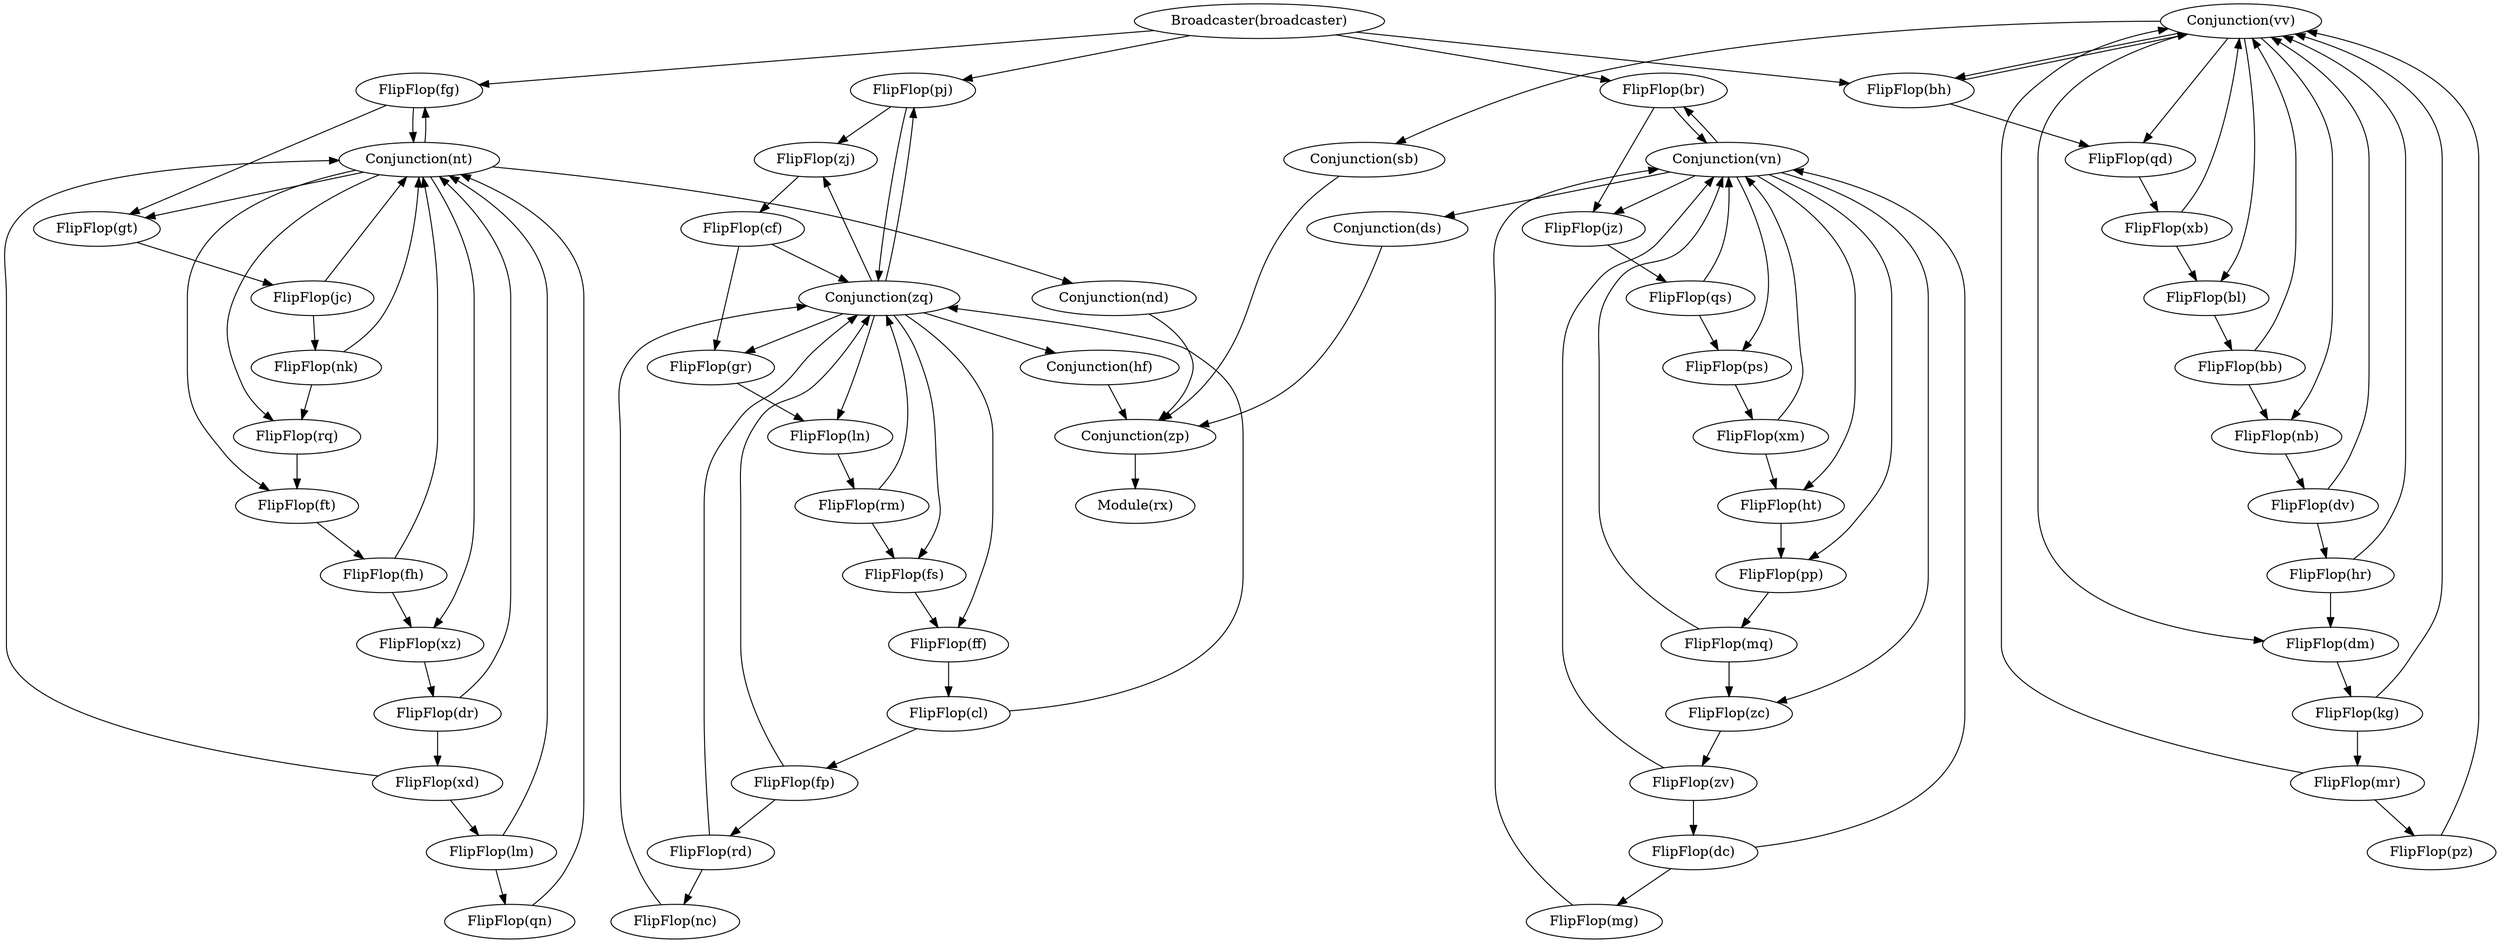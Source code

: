 strict digraph  {
"FlipFlop(fg)";
"Conjunction(nt)";
"FlipFlop(gt)";
"Conjunction(zp)";
"Module(rx)";
"FlipFlop(fh)";
"FlipFlop(xz)";
"FlipFlop(pj)";
"FlipFlop(zj)";
"Conjunction(zq)";
"FlipFlop(jc)";
"FlipFlop(nk)";
"FlipFlop(mr)";
"Conjunction(vv)";
"FlipFlop(pz)";
"FlipFlop(cl)";
"FlipFlop(fp)";
"FlipFlop(xb)";
"FlipFlop(bl)";
"FlipFlop(nc)";
"FlipFlop(mg)";
"Conjunction(vn)";
"FlipFlop(cf)";
"Conjunction(sb)";
"FlipFlop(ht)";
"FlipFlop(pp)";
"FlipFlop(rq)";
"FlipFlop(ft)";
"Conjunction(nd)";
"FlipFlop(ps)";
"FlipFlop(xm)";
"FlipFlop(fs)";
"FlipFlop(ff)";
"FlipFlop(nb)";
"FlipFlop(dv)";
"FlipFlop(qd)";
"FlipFlop(kg)";
"FlipFlop(hr)";
"FlipFlop(rm)";
"FlipFlop(dm)";
"FlipFlop(mq)";
"FlipFlop(br)";
"FlipFlop(jz)";
"FlipFlop(gr)";
"FlipFlop(ln)";
"FlipFlop(bh)";
"FlipFlop(zc)";
"FlipFlop(zv)";
"FlipFlop(dc)";
"FlipFlop(qs)";
"FlipFlop(rd)";
"Conjunction(ds)";
"FlipFlop(bb)";
"FlipFlop(qn)";
"FlipFlop(lm)";
"FlipFlop(dr)";
"FlipFlop(xd)";
"Conjunction(hf)";
"Broadcaster(broadcaster)";
"FlipFlop(fg)" -> "Conjunction(nt)";
"FlipFlop(fg)" -> "FlipFlop(gt)";
"Conjunction(nt)" -> "FlipFlop(rq)";
"Conjunction(nt)" -> "FlipFlop(fg)";
"Conjunction(nt)" -> "FlipFlop(ft)";
"Conjunction(nt)" -> "Conjunction(nd)";
"Conjunction(nt)" -> "FlipFlop(gt)";
"Conjunction(nt)" -> "FlipFlop(xz)";
"FlipFlop(gt)" -> "FlipFlop(jc)";
"Conjunction(zp)" -> "Module(rx)";
"FlipFlop(fh)" -> "Conjunction(nt)";
"FlipFlop(fh)" -> "FlipFlop(xz)";
"FlipFlop(xz)" -> "FlipFlop(dr)";
"FlipFlop(pj)" -> "FlipFlop(zj)";
"FlipFlop(pj)" -> "Conjunction(zq)";
"FlipFlop(zj)" -> "FlipFlop(cf)";
"Conjunction(zq)" -> "FlipFlop(fs)";
"Conjunction(zq)" -> "FlipFlop(gr)";
"Conjunction(zq)" -> "FlipFlop(ff)";
"Conjunction(zq)" -> "Conjunction(hf)";
"Conjunction(zq)" -> "FlipFlop(ln)";
"Conjunction(zq)" -> "FlipFlop(zj)";
"Conjunction(zq)" -> "FlipFlop(pj)";
"FlipFlop(jc)" -> "Conjunction(nt)";
"FlipFlop(jc)" -> "FlipFlop(nk)";
"FlipFlop(nk)" -> "FlipFlop(rq)";
"FlipFlop(nk)" -> "Conjunction(nt)";
"FlipFlop(mr)" -> "Conjunction(vv)";
"FlipFlop(mr)" -> "FlipFlop(pz)";
"Conjunction(vv)" -> "FlipFlop(dm)";
"Conjunction(vv)" -> "FlipFlop(bl)";
"Conjunction(vv)" -> "Conjunction(sb)";
"Conjunction(vv)" -> "FlipFlop(nb)";
"Conjunction(vv)" -> "FlipFlop(qd)";
"Conjunction(vv)" -> "FlipFlop(bh)";
"FlipFlop(pz)" -> "Conjunction(vv)";
"FlipFlop(cl)" -> "FlipFlop(fp)";
"FlipFlop(cl)" -> "Conjunction(zq)";
"FlipFlop(fp)" -> "FlipFlop(rd)";
"FlipFlop(fp)" -> "Conjunction(zq)";
"FlipFlop(xb)" -> "FlipFlop(bl)";
"FlipFlop(xb)" -> "Conjunction(vv)";
"FlipFlop(bl)" -> "FlipFlop(bb)";
"FlipFlop(nc)" -> "Conjunction(zq)";
"FlipFlop(mg)" -> "Conjunction(vn)";
"Conjunction(vn)" -> "FlipFlop(br)";
"Conjunction(vn)" -> "FlipFlop(jz)";
"Conjunction(vn)" -> "FlipFlop(ht)";
"Conjunction(vn)" -> "FlipFlop(ps)";
"Conjunction(vn)" -> "FlipFlop(zc)";
"Conjunction(vn)" -> "FlipFlop(pp)";
"Conjunction(vn)" -> "Conjunction(ds)";
"FlipFlop(cf)" -> "FlipFlop(gr)";
"FlipFlop(cf)" -> "Conjunction(zq)";
"Conjunction(sb)" -> "Conjunction(zp)";
"FlipFlop(ht)" -> "FlipFlop(pp)";
"FlipFlop(pp)" -> "FlipFlop(mq)";
"FlipFlop(rq)" -> "FlipFlop(ft)";
"FlipFlop(ft)" -> "FlipFlop(fh)";
"Conjunction(nd)" -> "Conjunction(zp)";
"FlipFlop(ps)" -> "FlipFlop(xm)";
"FlipFlop(xm)" -> "Conjunction(vn)";
"FlipFlop(xm)" -> "FlipFlop(ht)";
"FlipFlop(fs)" -> "FlipFlop(ff)";
"FlipFlop(ff)" -> "FlipFlop(cl)";
"FlipFlop(nb)" -> "FlipFlop(dv)";
"FlipFlop(dv)" -> "Conjunction(vv)";
"FlipFlop(dv)" -> "FlipFlop(hr)";
"FlipFlop(qd)" -> "FlipFlop(xb)";
"FlipFlop(kg)" -> "FlipFlop(mr)";
"FlipFlop(kg)" -> "Conjunction(vv)";
"FlipFlop(hr)" -> "FlipFlop(dm)";
"FlipFlop(hr)" -> "Conjunction(vv)";
"FlipFlop(rm)" -> "Conjunction(zq)";
"FlipFlop(rm)" -> "FlipFlop(fs)";
"FlipFlop(dm)" -> "FlipFlop(kg)";
"FlipFlop(mq)" -> "Conjunction(vn)";
"FlipFlop(mq)" -> "FlipFlop(zc)";
"FlipFlop(br)" -> "Conjunction(vn)";
"FlipFlop(br)" -> "FlipFlop(jz)";
"FlipFlop(jz)" -> "FlipFlop(qs)";
"FlipFlop(gr)" -> "FlipFlop(ln)";
"FlipFlop(ln)" -> "FlipFlop(rm)";
"FlipFlop(bh)" -> "FlipFlop(qd)";
"FlipFlop(bh)" -> "Conjunction(vv)";
"FlipFlop(zc)" -> "FlipFlop(zv)";
"FlipFlop(zv)" -> "FlipFlop(dc)";
"FlipFlop(zv)" -> "Conjunction(vn)";
"FlipFlop(dc)" -> "FlipFlop(mg)";
"FlipFlop(dc)" -> "Conjunction(vn)";
"FlipFlop(qs)" -> "Conjunction(vn)";
"FlipFlop(qs)" -> "FlipFlop(ps)";
"FlipFlop(rd)" -> "FlipFlop(nc)";
"FlipFlop(rd)" -> "Conjunction(zq)";
"Conjunction(ds)" -> "Conjunction(zp)";
"FlipFlop(bb)" -> "FlipFlop(nb)";
"FlipFlop(bb)" -> "Conjunction(vv)";
"FlipFlop(qn)" -> "Conjunction(nt)";
"FlipFlop(lm)" -> "Conjunction(nt)";
"FlipFlop(lm)" -> "FlipFlop(qn)";
"FlipFlop(dr)" -> "FlipFlop(xd)";
"FlipFlop(dr)" -> "Conjunction(nt)";
"FlipFlop(xd)" -> "Conjunction(nt)";
"FlipFlop(xd)" -> "FlipFlop(lm)";
"Conjunction(hf)" -> "Conjunction(zp)";
"Broadcaster(broadcaster)" -> "FlipFlop(pj)";
"Broadcaster(broadcaster)" -> "FlipFlop(fg)";
"Broadcaster(broadcaster)" -> "FlipFlop(bh)";
"Broadcaster(broadcaster)" -> "FlipFlop(br)";
}
